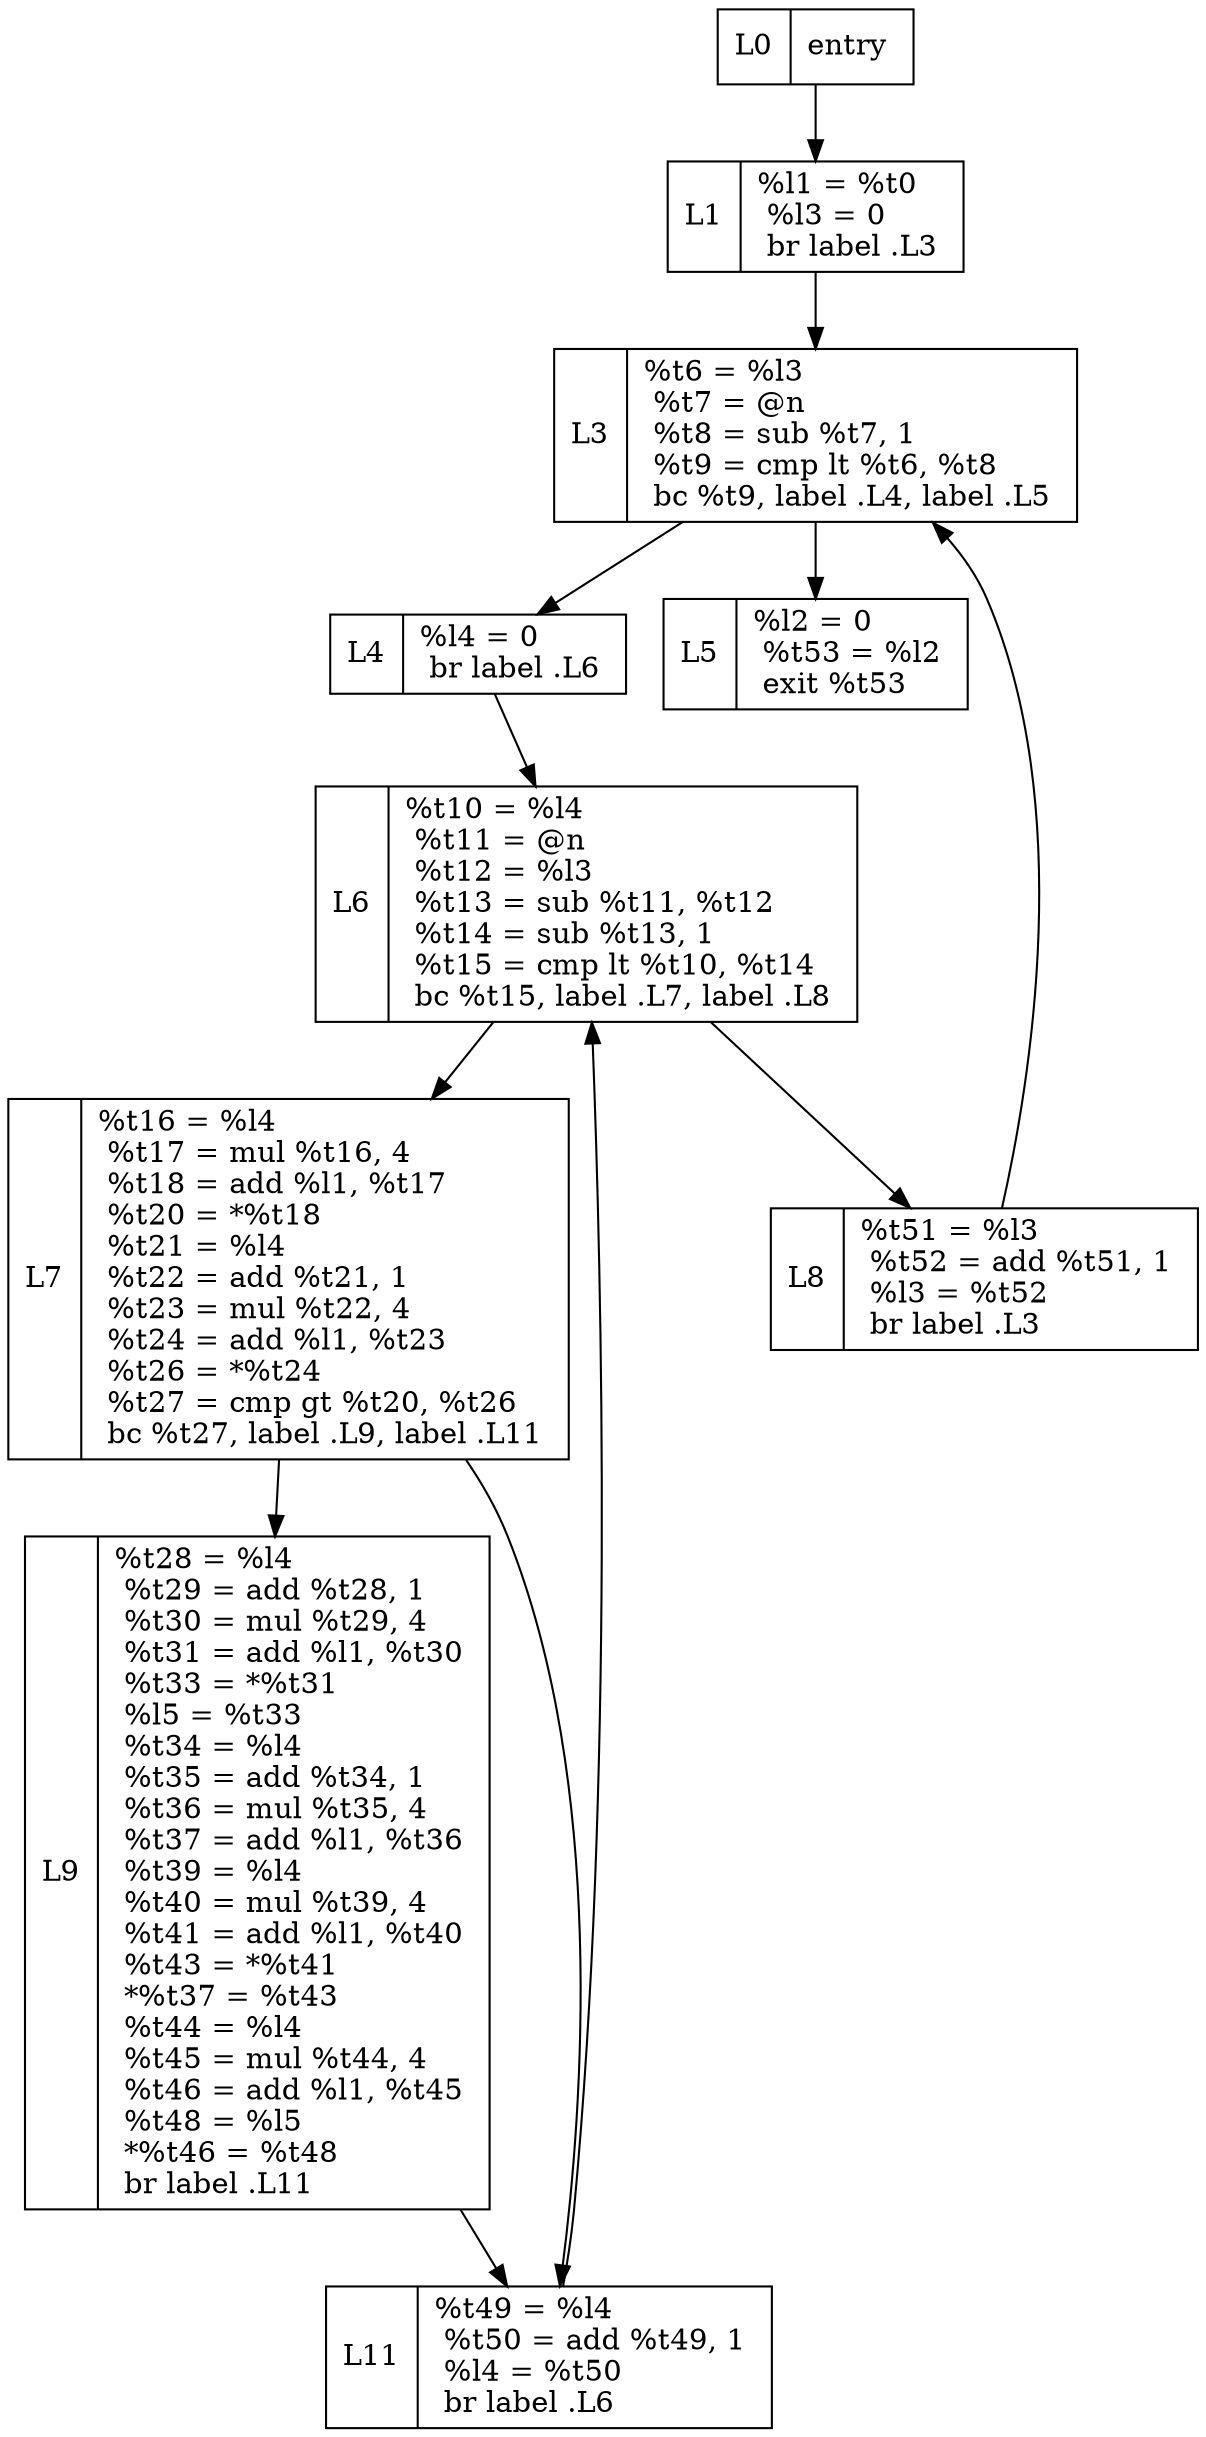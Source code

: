 digraph{
 node[shape = record];
 entry [label="L0 | entry \l"];
L1 [label="L1 |      %l1 = %t0 \l     %l3 = 0 \l     br label .L3 \l  "];
L3 [label="L3 |      %t6 = %l3 \l     %t7 = @n \l     %t8 = sub %t7, 1 \l     %t9 = cmp lt %t6, %t8 \l     bc %t9, label .L4, label .L5 \l  "];
L4 [label="L4 |      %l4 = 0 \l     br label .L6 \l  "];
L6 [label="L6 |      %t10 = %l4 \l     %t11 = @n \l     %t12 = %l3 \l     %t13 = sub %t11, %t12 \l     %t14 = sub %t13, 1 \l     %t15 = cmp lt %t10, %t14 \l     bc %t15, label .L7, label .L8 \l  "];
L7 [label="L7 |      %t16 = %l4 \l     %t17 = mul %t16, 4 \l     %t18 = add %l1, %t17 \l     %t20 = *%t18 \l     %t21 = %l4 \l     %t22 = add %t21, 1 \l     %t23 = mul %t22, 4 \l     %t24 = add %l1, %t23 \l     %t26 = *%t24 \l     %t27 = cmp gt %t20, %t26 \l     bc %t27, label .L9, label .L11 \l  "];
L9 [label="L9 |      %t28 = %l4 \l     %t29 = add %t28, 1 \l     %t30 = mul %t29, 4 \l     %t31 = add %l1, %t30 \l     %t33 = *%t31 \l     %l5 = %t33 \l     %t34 = %l4 \l     %t35 = add %t34, 1 \l     %t36 = mul %t35, 4 \l     %t37 = add %l1, %t36 \l     %t39 = %l4 \l     %t40 = mul %t39, 4 \l     %t41 = add %l1, %t40 \l     %t43 = *%t41 \l     *%t37 = %t43 \l     %t44 = %l4 \l     %t45 = mul %t44, 4 \l     %t46 = add %l1, %t45 \l     %t48 = %l5 \l     *%t46 = %t48 \l     br label .L11 \l  "];
L11 [label="L11 |      %t49 = %l4 \l     %t50 = add %t49, 1 \l     %l4 = %t50 \l     br label .L6 \l  "];
L8 [label="L8 |      %t51 = %l3 \l     %t52 = add %t51, 1 \l     %l3 = %t52 \l     br label .L3 \l  "];
L5 [label="L5 |      %l2 = 0 \l     %t53 = %l2 \l     exit %t53 \l  "];
entry -> L1;
L1 -> L3;
L3 -> L4;
L3 -> L5;
L4 -> L6;
L6 -> L7;
L6 -> L8;
L7 -> L9;
L7 -> L11;
L9 -> L11;
L11 -> L6;
L8 -> L3;
}